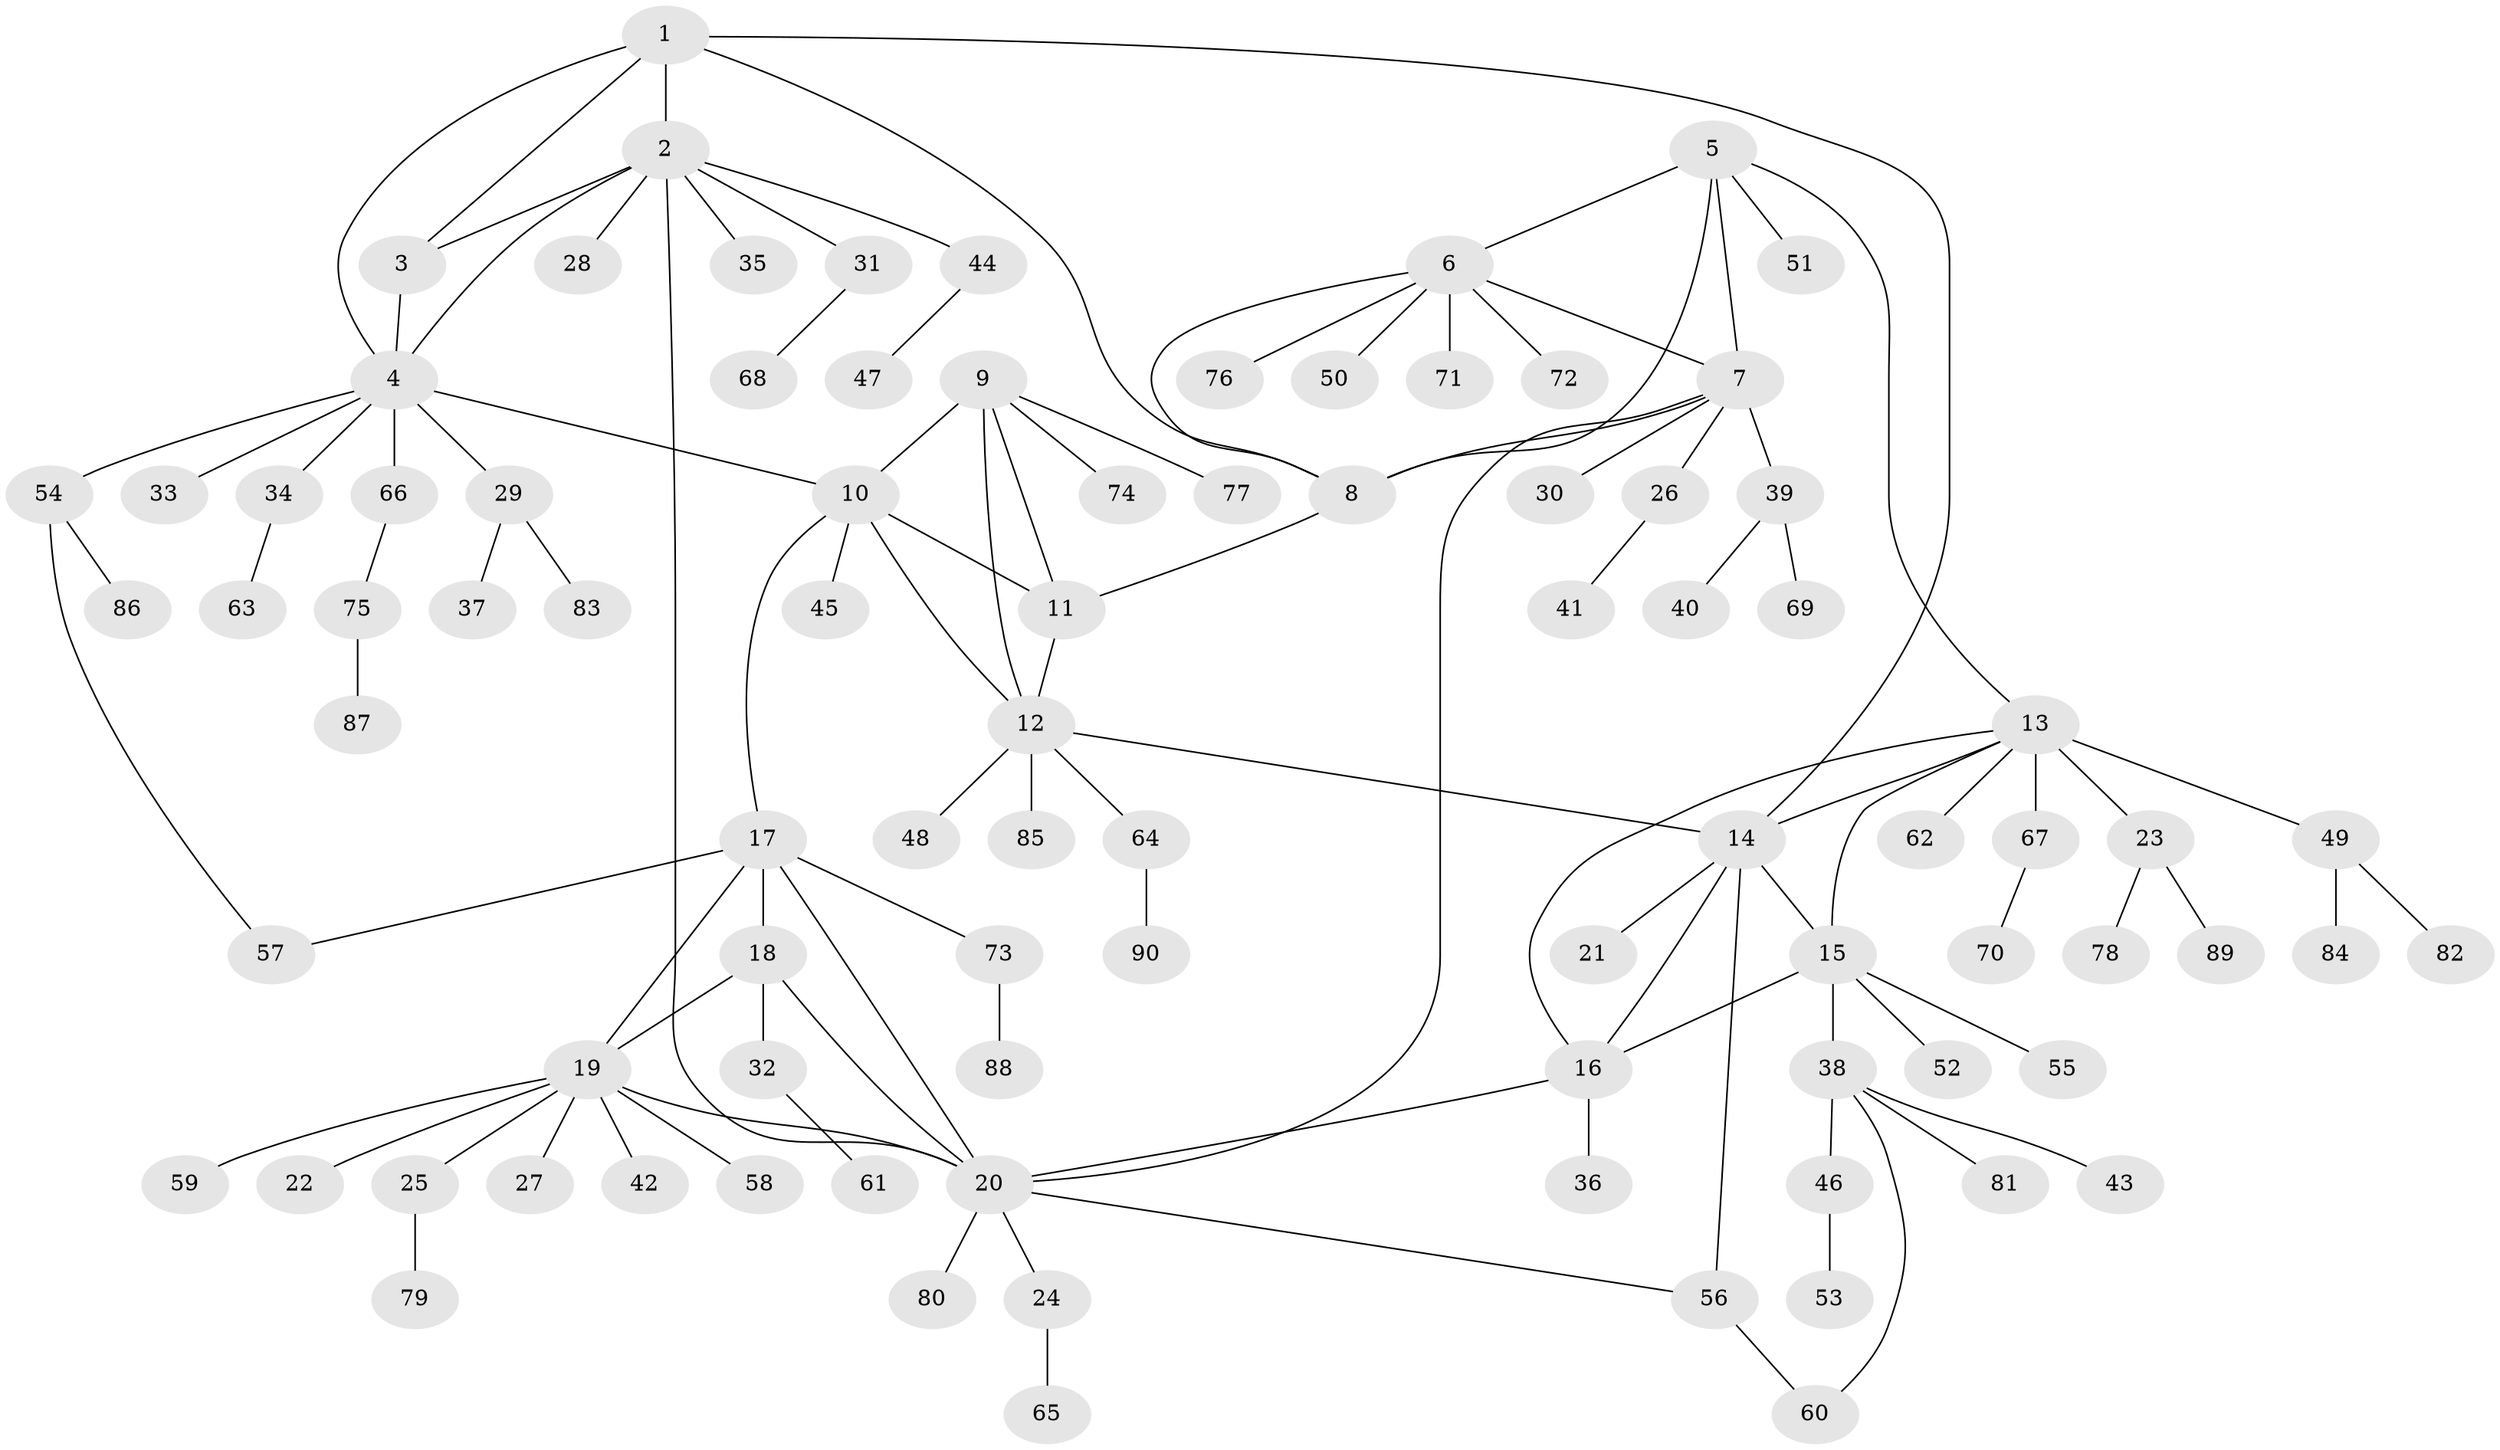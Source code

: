 // Generated by graph-tools (version 1.1) at 2025/15/03/09/25 04:15:45]
// undirected, 90 vertices, 113 edges
graph export_dot {
graph [start="1"]
  node [color=gray90,style=filled];
  1;
  2;
  3;
  4;
  5;
  6;
  7;
  8;
  9;
  10;
  11;
  12;
  13;
  14;
  15;
  16;
  17;
  18;
  19;
  20;
  21;
  22;
  23;
  24;
  25;
  26;
  27;
  28;
  29;
  30;
  31;
  32;
  33;
  34;
  35;
  36;
  37;
  38;
  39;
  40;
  41;
  42;
  43;
  44;
  45;
  46;
  47;
  48;
  49;
  50;
  51;
  52;
  53;
  54;
  55;
  56;
  57;
  58;
  59;
  60;
  61;
  62;
  63;
  64;
  65;
  66;
  67;
  68;
  69;
  70;
  71;
  72;
  73;
  74;
  75;
  76;
  77;
  78;
  79;
  80;
  81;
  82;
  83;
  84;
  85;
  86;
  87;
  88;
  89;
  90;
  1 -- 2;
  1 -- 3;
  1 -- 4;
  1 -- 8;
  1 -- 14;
  2 -- 3;
  2 -- 4;
  2 -- 20;
  2 -- 28;
  2 -- 31;
  2 -- 35;
  2 -- 44;
  3 -- 4;
  4 -- 10;
  4 -- 29;
  4 -- 33;
  4 -- 34;
  4 -- 54;
  4 -- 66;
  5 -- 6;
  5 -- 7;
  5 -- 8;
  5 -- 13;
  5 -- 51;
  6 -- 7;
  6 -- 8;
  6 -- 50;
  6 -- 71;
  6 -- 72;
  6 -- 76;
  7 -- 8;
  7 -- 20;
  7 -- 26;
  7 -- 30;
  7 -- 39;
  8 -- 11;
  9 -- 10;
  9 -- 11;
  9 -- 12;
  9 -- 74;
  9 -- 77;
  10 -- 11;
  10 -- 12;
  10 -- 17;
  10 -- 45;
  11 -- 12;
  12 -- 14;
  12 -- 48;
  12 -- 64;
  12 -- 85;
  13 -- 14;
  13 -- 15;
  13 -- 16;
  13 -- 23;
  13 -- 49;
  13 -- 62;
  13 -- 67;
  14 -- 15;
  14 -- 16;
  14 -- 21;
  14 -- 56;
  15 -- 16;
  15 -- 38;
  15 -- 52;
  15 -- 55;
  16 -- 20;
  16 -- 36;
  17 -- 18;
  17 -- 19;
  17 -- 20;
  17 -- 57;
  17 -- 73;
  18 -- 19;
  18 -- 20;
  18 -- 32;
  19 -- 20;
  19 -- 22;
  19 -- 25;
  19 -- 27;
  19 -- 42;
  19 -- 58;
  19 -- 59;
  20 -- 24;
  20 -- 56;
  20 -- 80;
  23 -- 78;
  23 -- 89;
  24 -- 65;
  25 -- 79;
  26 -- 41;
  29 -- 37;
  29 -- 83;
  31 -- 68;
  32 -- 61;
  34 -- 63;
  38 -- 43;
  38 -- 46;
  38 -- 60;
  38 -- 81;
  39 -- 40;
  39 -- 69;
  44 -- 47;
  46 -- 53;
  49 -- 82;
  49 -- 84;
  54 -- 57;
  54 -- 86;
  56 -- 60;
  64 -- 90;
  66 -- 75;
  67 -- 70;
  73 -- 88;
  75 -- 87;
}
